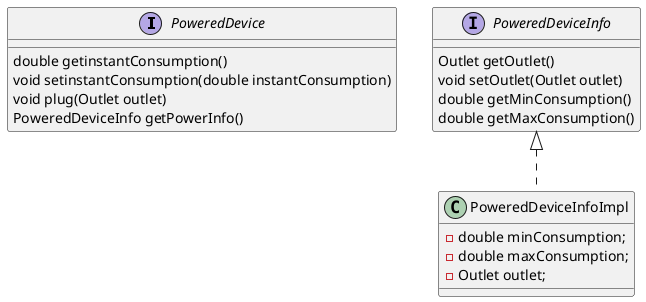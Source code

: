@startuml PoweredDevice
interface PoweredDevice {
    double getinstantConsumption()
    void setinstantConsumption(double instantConsumption)
    void plug(Outlet outlet)
    PoweredDeviceInfo getPowerInfo()
}

class PoweredDeviceInfoImpl implements PoweredDeviceInfo {
    -double minConsumption;
    -double maxConsumption;
    -Outlet outlet;
}

interface PoweredDeviceInfo {
    Outlet getOutlet()
    void setOutlet(Outlet outlet)
    double getMinConsumption()
    double getMaxConsumption()
}

@enduml